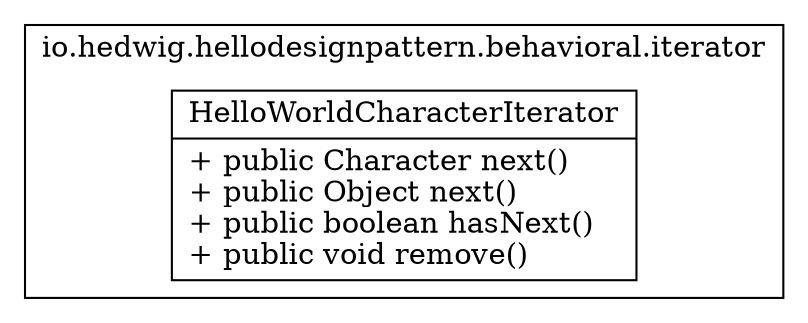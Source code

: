 digraph domain {
  edge [ fontsize = 11 ];
  node [ shape=record ];
  subgraph cluster_0 {
    label = "io.hedwig.hellodesignpattern.behavioral.iterator";
    HelloWorldCharacterIterator [ label = "{HelloWorldCharacterIterator | + public Character next()\l+ public Object next()\l+ public boolean hasNext()\l+ public void remove()\l}" ] 
  }
}